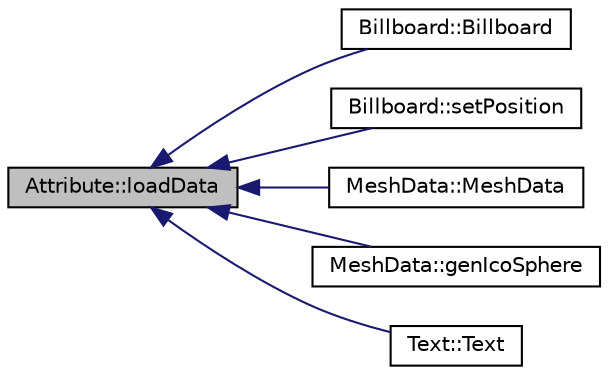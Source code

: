 digraph "Attribute::loadData"
{
  edge [fontname="Helvetica",fontsize="10",labelfontname="Helvetica",labelfontsize="10"];
  node [fontname="Helvetica",fontsize="10",shape=record];
  rankdir="LR";
  Node1 [label="Attribute::loadData",height=0.2,width=0.4,color="black", fillcolor="grey75", style="filled", fontcolor="black"];
  Node1 -> Node2 [dir="back",color="midnightblue",fontsize="10",style="solid",fontname="Helvetica"];
  Node2 [label="Billboard::Billboard",height=0.2,width=0.4,color="black", fillcolor="white", style="filled",URL="$class_billboard.html#a41fcebb826ad9e284c633342c673d2cf"];
  Node1 -> Node3 [dir="back",color="midnightblue",fontsize="10",style="solid",fontname="Helvetica"];
  Node3 [label="Billboard::setPosition",height=0.2,width=0.4,color="black", fillcolor="white", style="filled",URL="$class_billboard.html#a2f3e5f1622b813c19cc81393522480a0"];
  Node1 -> Node4 [dir="back",color="midnightblue",fontsize="10",style="solid",fontname="Helvetica"];
  Node4 [label="MeshData::MeshData",height=0.2,width=0.4,color="black", fillcolor="white", style="filled",URL="$class_mesh_data.html#a5a1e14216ee9b2162d998f2c2612b94e"];
  Node1 -> Node5 [dir="back",color="midnightblue",fontsize="10",style="solid",fontname="Helvetica"];
  Node5 [label="MeshData::genIcoSphere",height=0.2,width=0.4,color="black", fillcolor="white", style="filled",URL="$class_mesh_data.html#a1c7e76f9be2d77165d0efa8a1f9e3529"];
  Node1 -> Node6 [dir="back",color="midnightblue",fontsize="10",style="solid",fontname="Helvetica"];
  Node6 [label="Text::Text",height=0.2,width=0.4,color="black", fillcolor="white", style="filled",URL="$class_text.html#ae77cabfcffef90b4a499f7c9f4f389ed"];
}
